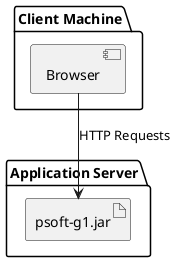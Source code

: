@startuml

package "Client Machine" {
  [Browser]
}

package "Application Server" {
  artifact "psoft-g1.jar" as app
}

Browser --> app: HTTP Requests

@enduml
